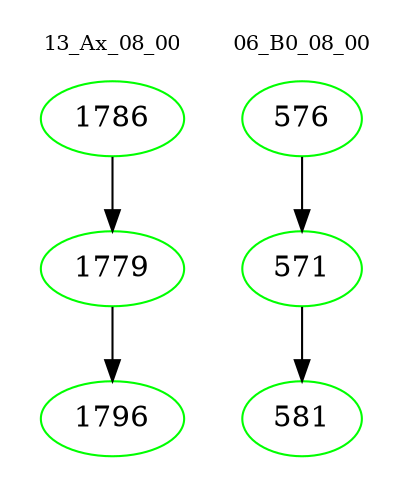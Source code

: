 digraph{
subgraph cluster_0 {
color = white
label = "13_Ax_08_00";
fontsize=10;
T0_1786 [label="1786", color="green"]
T0_1786 -> T0_1779 [color="black"]
T0_1779 [label="1779", color="green"]
T0_1779 -> T0_1796 [color="black"]
T0_1796 [label="1796", color="green"]
}
subgraph cluster_1 {
color = white
label = "06_B0_08_00";
fontsize=10;
T1_576 [label="576", color="green"]
T1_576 -> T1_571 [color="black"]
T1_571 [label="571", color="green"]
T1_571 -> T1_581 [color="black"]
T1_581 [label="581", color="green"]
}
}

